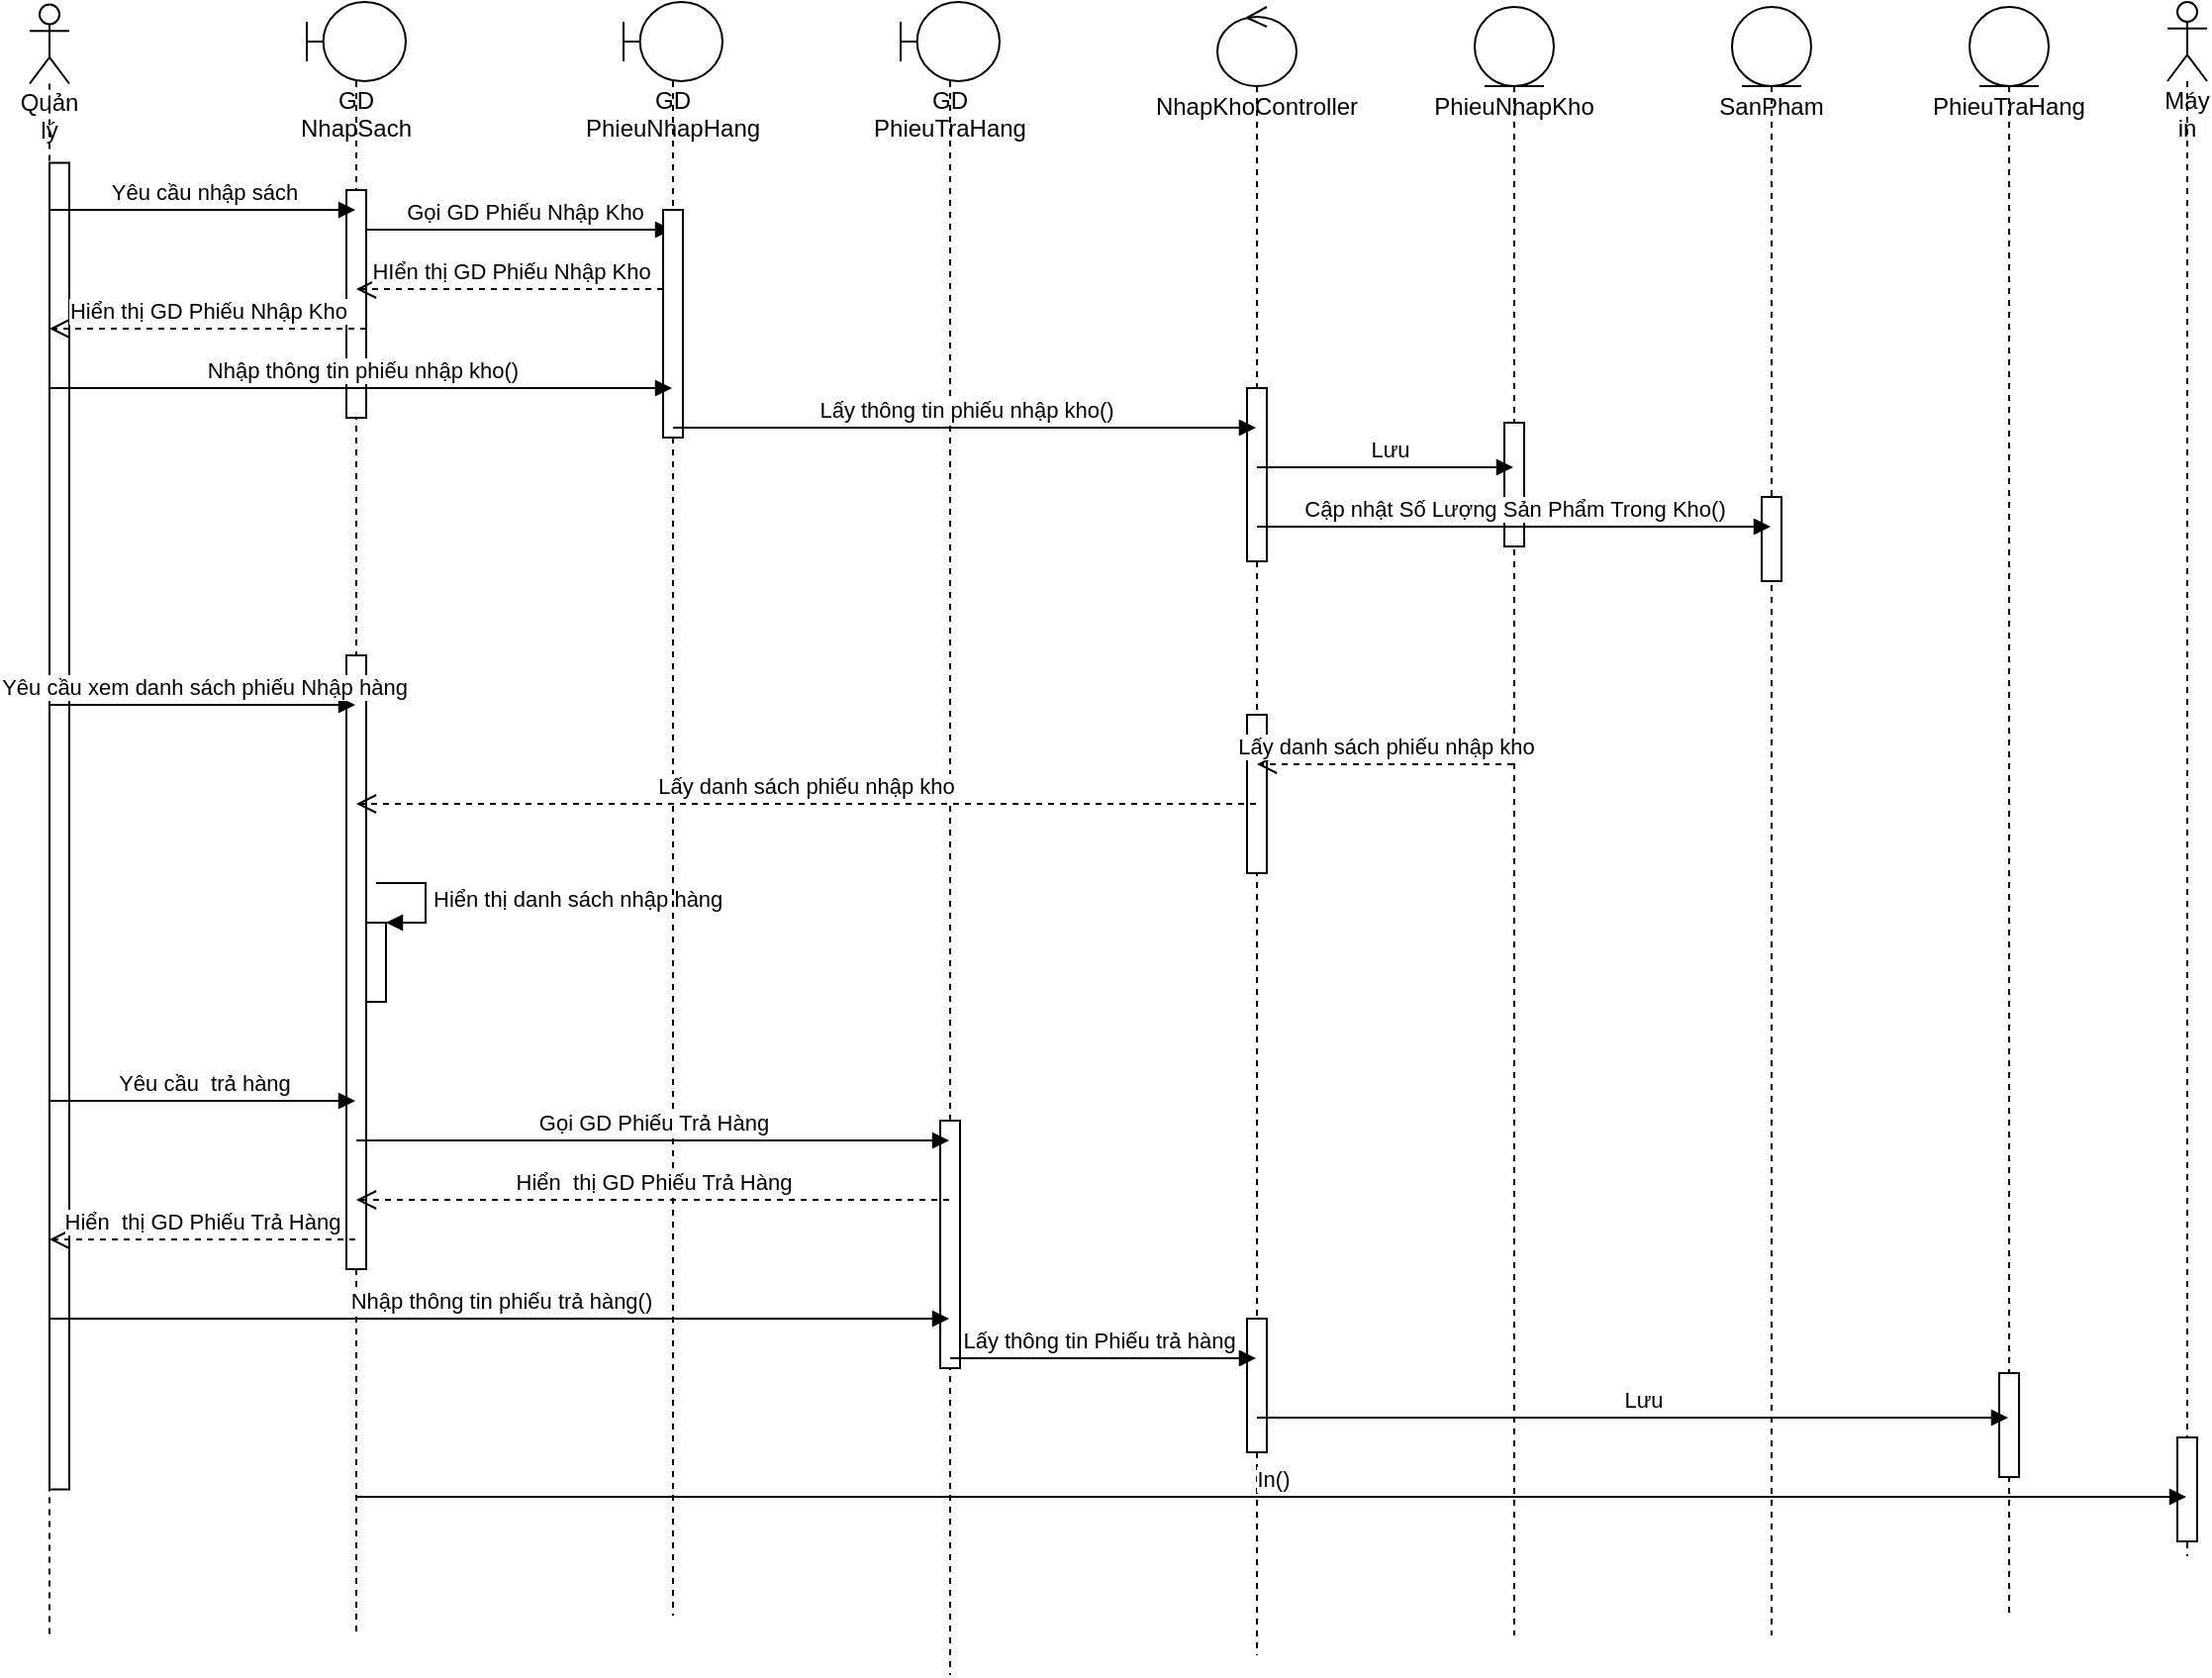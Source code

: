 <mxfile version="13.10.4" type="github">
  <diagram id="C5RBs43oDa-KdzZeNtuy" name="Page-1">
    <mxGraphModel dx="1635" dy="902" grid="1" gridSize="10" guides="1" tooltips="1" connect="1" arrows="1" fold="1" page="1" pageScale="1" pageWidth="827" pageHeight="1169" math="0" shadow="0">
      <root>
        <mxCell id="WIyWlLk6GJQsqaUBKTNV-0" />
        <mxCell id="WIyWlLk6GJQsqaUBKTNV-1" parent="WIyWlLk6GJQsqaUBKTNV-0" />
        <mxCell id="C7oUk9vykBXGrRUJCyyR-0" value="Quản lý" style="shape=umlLifeline;participant=umlActor;perimeter=lifelinePerimeter;whiteSpace=wrap;html=1;container=1;collapsible=0;recursiveResize=0;verticalAlign=top;spacingTop=36;outlineConnect=0;" vertex="1" parent="WIyWlLk6GJQsqaUBKTNV-1">
          <mxGeometry x="100" y="146.25" width="20" height="825" as="geometry" />
        </mxCell>
        <mxCell id="C7oUk9vykBXGrRUJCyyR-36" value="" style="html=1;points=[];perimeter=orthogonalPerimeter;" vertex="1" parent="C7oUk9vykBXGrRUJCyyR-0">
          <mxGeometry x="10" y="80" width="10" height="670" as="geometry" />
        </mxCell>
        <mxCell id="C7oUk9vykBXGrRUJCyyR-1" value="GD NhapSach" style="shape=umlLifeline;participant=umlBoundary;perimeter=lifelinePerimeter;whiteSpace=wrap;html=1;container=1;collapsible=0;recursiveResize=0;verticalAlign=top;spacingTop=36;outlineConnect=0;" vertex="1" parent="WIyWlLk6GJQsqaUBKTNV-1">
          <mxGeometry x="240" y="145" width="50" height="825" as="geometry" />
        </mxCell>
        <mxCell id="C7oUk9vykBXGrRUJCyyR-10" value="Gọi GD Phiếu Nhập Kho" style="html=1;verticalAlign=bottom;endArrow=block;" edge="1" parent="C7oUk9vykBXGrRUJCyyR-1" target="C7oUk9vykBXGrRUJCyyR-4">
          <mxGeometry x="0.036" width="80" relative="1" as="geometry">
            <mxPoint x="30" y="115" as="sourcePoint" />
            <mxPoint x="110" y="115" as="targetPoint" />
            <mxPoint as="offset" />
          </mxGeometry>
        </mxCell>
        <mxCell id="C7oUk9vykBXGrRUJCyyR-34" value="" style="html=1;points=[];perimeter=orthogonalPerimeter;" vertex="1" parent="C7oUk9vykBXGrRUJCyyR-1">
          <mxGeometry x="20" y="445" width="10" height="40" as="geometry" />
        </mxCell>
        <mxCell id="C7oUk9vykBXGrRUJCyyR-37" value="" style="html=1;points=[];perimeter=orthogonalPerimeter;" vertex="1" parent="C7oUk9vykBXGrRUJCyyR-1">
          <mxGeometry x="20" y="95" width="10" height="115" as="geometry" />
        </mxCell>
        <mxCell id="C7oUk9vykBXGrRUJCyyR-38" value="" style="html=1;points=[];perimeter=orthogonalPerimeter;" vertex="1" parent="C7oUk9vykBXGrRUJCyyR-1">
          <mxGeometry x="20" y="330" width="10" height="310" as="geometry" />
        </mxCell>
        <mxCell id="C7oUk9vykBXGrRUJCyyR-51" value="" style="html=1;points=[];perimeter=orthogonalPerimeter;" vertex="1" parent="C7oUk9vykBXGrRUJCyyR-1">
          <mxGeometry x="30" y="465" width="10" height="40" as="geometry" />
        </mxCell>
        <mxCell id="C7oUk9vykBXGrRUJCyyR-52" value="Hiển thị danh sách nhập hàng" style="edgeStyle=orthogonalEdgeStyle;html=1;align=left;spacingLeft=2;endArrow=block;rounded=0;entryX=1;entryY=0;" edge="1" target="C7oUk9vykBXGrRUJCyyR-51" parent="C7oUk9vykBXGrRUJCyyR-1">
          <mxGeometry relative="1" as="geometry">
            <mxPoint x="35" y="445" as="sourcePoint" />
            <Array as="points">
              <mxPoint x="60" y="445" />
            </Array>
          </mxGeometry>
        </mxCell>
        <mxCell id="C7oUk9vykBXGrRUJCyyR-2" value="PhieuNhapKho" style="shape=umlLifeline;participant=umlEntity;perimeter=lifelinePerimeter;whiteSpace=wrap;html=1;container=1;collapsible=0;recursiveResize=0;verticalAlign=top;spacingTop=36;outlineConnect=0;" vertex="1" parent="WIyWlLk6GJQsqaUBKTNV-1">
          <mxGeometry x="830" y="147.5" width="40" height="822.5" as="geometry" />
        </mxCell>
        <mxCell id="C7oUk9vykBXGrRUJCyyR-43" value="" style="html=1;points=[];perimeter=orthogonalPerimeter;" vertex="1" parent="C7oUk9vykBXGrRUJCyyR-2">
          <mxGeometry x="15" y="210" width="10" height="62.5" as="geometry" />
        </mxCell>
        <mxCell id="C7oUk9vykBXGrRUJCyyR-3" value="NhapKhoController" style="shape=umlLifeline;participant=umlControl;perimeter=lifelinePerimeter;whiteSpace=wrap;html=1;container=1;collapsible=0;recursiveResize=0;verticalAlign=top;spacingTop=36;outlineConnect=0;" vertex="1" parent="WIyWlLk6GJQsqaUBKTNV-1">
          <mxGeometry x="700" y="147.5" width="40" height="832.5" as="geometry" />
        </mxCell>
        <mxCell id="C7oUk9vykBXGrRUJCyyR-42" value="" style="html=1;points=[];perimeter=orthogonalPerimeter;" vertex="1" parent="C7oUk9vykBXGrRUJCyyR-3">
          <mxGeometry x="15" y="192.5" width="10" height="87.5" as="geometry" />
        </mxCell>
        <mxCell id="C7oUk9vykBXGrRUJCyyR-45" value="" style="html=1;points=[];perimeter=orthogonalPerimeter;" vertex="1" parent="C7oUk9vykBXGrRUJCyyR-3">
          <mxGeometry x="15" y="357.5" width="10" height="80" as="geometry" />
        </mxCell>
        <mxCell id="C7oUk9vykBXGrRUJCyyR-48" value="" style="html=1;points=[];perimeter=orthogonalPerimeter;" vertex="1" parent="C7oUk9vykBXGrRUJCyyR-3">
          <mxGeometry x="15" y="662.5" width="10" height="67.5" as="geometry" />
        </mxCell>
        <mxCell id="C7oUk9vykBXGrRUJCyyR-4" value="GD PhieuNhapHang" style="shape=umlLifeline;participant=umlBoundary;perimeter=lifelinePerimeter;whiteSpace=wrap;html=1;container=1;collapsible=0;recursiveResize=0;verticalAlign=top;spacingTop=36;outlineConnect=0;" vertex="1" parent="WIyWlLk6GJQsqaUBKTNV-1">
          <mxGeometry x="400" y="145" width="50" height="815" as="geometry" />
        </mxCell>
        <mxCell id="C7oUk9vykBXGrRUJCyyR-41" value="" style="html=1;points=[];perimeter=orthogonalPerimeter;" vertex="1" parent="C7oUk9vykBXGrRUJCyyR-4">
          <mxGeometry x="20" y="105" width="10" height="115" as="geometry" />
        </mxCell>
        <mxCell id="C7oUk9vykBXGrRUJCyyR-5" value="GD PhieuTraHang" style="shape=umlLifeline;participant=umlBoundary;perimeter=lifelinePerimeter;whiteSpace=wrap;html=1;container=1;collapsible=0;recursiveResize=0;verticalAlign=top;spacingTop=36;outlineConnect=0;" vertex="1" parent="WIyWlLk6GJQsqaUBKTNV-1">
          <mxGeometry x="540" y="145" width="50" height="845" as="geometry" />
        </mxCell>
        <mxCell id="C7oUk9vykBXGrRUJCyyR-47" value="" style="html=1;points=[];perimeter=orthogonalPerimeter;" vertex="1" parent="C7oUk9vykBXGrRUJCyyR-5">
          <mxGeometry x="20" y="565" width="10" height="125" as="geometry" />
        </mxCell>
        <mxCell id="C7oUk9vykBXGrRUJCyyR-6" value="Yêu cầu nhập sách" style="html=1;verticalAlign=bottom;endArrow=block;" edge="1" parent="WIyWlLk6GJQsqaUBKTNV-1" source="C7oUk9vykBXGrRUJCyyR-0" target="C7oUk9vykBXGrRUJCyyR-1">
          <mxGeometry width="80" relative="1" as="geometry">
            <mxPoint x="110" y="270" as="sourcePoint" />
            <mxPoint x="190" y="270" as="targetPoint" />
            <Array as="points">
              <mxPoint x="250" y="250" />
            </Array>
          </mxGeometry>
        </mxCell>
        <mxCell id="C7oUk9vykBXGrRUJCyyR-9" value="PhieuTraHang" style="shape=umlLifeline;participant=umlEntity;perimeter=lifelinePerimeter;whiteSpace=wrap;html=1;container=1;collapsible=0;recursiveResize=0;verticalAlign=top;spacingTop=36;outlineConnect=0;" vertex="1" parent="WIyWlLk6GJQsqaUBKTNV-1">
          <mxGeometry x="1080" y="147.5" width="40" height="812.5" as="geometry" />
        </mxCell>
        <mxCell id="C7oUk9vykBXGrRUJCyyR-49" value="" style="html=1;points=[];perimeter=orthogonalPerimeter;" vertex="1" parent="C7oUk9vykBXGrRUJCyyR-9">
          <mxGeometry x="15" y="690" width="10" height="52.5" as="geometry" />
        </mxCell>
        <mxCell id="C7oUk9vykBXGrRUJCyyR-11" value="HIển thị GD Phiếu Nhập Kho" style="html=1;verticalAlign=bottom;endArrow=open;dashed=1;endSize=8;" edge="1" parent="WIyWlLk6GJQsqaUBKTNV-1" target="C7oUk9vykBXGrRUJCyyR-1">
          <mxGeometry relative="1" as="geometry">
            <mxPoint x="420" y="290" as="sourcePoint" />
            <mxPoint x="340" y="290" as="targetPoint" />
          </mxGeometry>
        </mxCell>
        <mxCell id="C7oUk9vykBXGrRUJCyyR-12" value="Hiển thị GD Phiếu Nhập Kho" style="html=1;verticalAlign=bottom;endArrow=open;dashed=1;endSize=8;" edge="1" parent="WIyWlLk6GJQsqaUBKTNV-1" target="C7oUk9vykBXGrRUJCyyR-0">
          <mxGeometry relative="1" as="geometry">
            <mxPoint x="270" y="310" as="sourcePoint" />
            <mxPoint x="190" y="310" as="targetPoint" />
          </mxGeometry>
        </mxCell>
        <mxCell id="C7oUk9vykBXGrRUJCyyR-16" value="SanPham" style="shape=umlLifeline;participant=umlEntity;perimeter=lifelinePerimeter;whiteSpace=wrap;html=1;container=1;collapsible=0;recursiveResize=0;verticalAlign=top;spacingTop=36;outlineConnect=0;" vertex="1" parent="WIyWlLk6GJQsqaUBKTNV-1">
          <mxGeometry x="960" y="147.5" width="40" height="822.5" as="geometry" />
        </mxCell>
        <mxCell id="C7oUk9vykBXGrRUJCyyR-44" value="" style="html=1;points=[];perimeter=orthogonalPerimeter;" vertex="1" parent="C7oUk9vykBXGrRUJCyyR-16">
          <mxGeometry x="15" y="247.5" width="10" height="42.5" as="geometry" />
        </mxCell>
        <mxCell id="C7oUk9vykBXGrRUJCyyR-15" value="Lưu" style="html=1;verticalAlign=bottom;endArrow=block;" edge="1" parent="WIyWlLk6GJQsqaUBKTNV-1" source="C7oUk9vykBXGrRUJCyyR-3" target="C7oUk9vykBXGrRUJCyyR-2">
          <mxGeometry x="0.028" width="80" relative="1" as="geometry">
            <mxPoint x="700" y="475" as="sourcePoint" />
            <mxPoint x="510" y="420" as="targetPoint" />
            <Array as="points">
              <mxPoint x="770" y="380" />
              <mxPoint x="800" y="380" />
            </Array>
            <mxPoint as="offset" />
          </mxGeometry>
        </mxCell>
        <mxCell id="C7oUk9vykBXGrRUJCyyR-14" value="Lấy thông tin phiếu nhập kho()" style="html=1;verticalAlign=bottom;endArrow=block;" edge="1" parent="WIyWlLk6GJQsqaUBKTNV-1" source="C7oUk9vykBXGrRUJCyyR-4" target="C7oUk9vykBXGrRUJCyyR-3">
          <mxGeometry width="80" relative="1" as="geometry">
            <mxPoint x="110" y="380" as="sourcePoint" />
            <mxPoint x="190" y="380" as="targetPoint" />
            <Array as="points">
              <mxPoint x="590" y="360" />
            </Array>
          </mxGeometry>
        </mxCell>
        <mxCell id="C7oUk9vykBXGrRUJCyyR-20" value="Nhập thông tin phiếu nhập kho()" style="html=1;verticalAlign=bottom;endArrow=block;" edge="1" parent="WIyWlLk6GJQsqaUBKTNV-1" source="C7oUk9vykBXGrRUJCyyR-0" target="C7oUk9vykBXGrRUJCyyR-4">
          <mxGeometry width="80" relative="1" as="geometry">
            <mxPoint x="150.0" y="360.0" as="sourcePoint" />
            <mxPoint x="424.69" y="360.0" as="targetPoint" />
            <Array as="points">
              <mxPoint x="315" y="340" />
              <mxPoint x="370" y="340" />
            </Array>
          </mxGeometry>
        </mxCell>
        <mxCell id="C7oUk9vykBXGrRUJCyyR-21" value="Hiển&amp;nbsp; thị GD Phiếu Trả Hàng" style="html=1;verticalAlign=bottom;endArrow=open;dashed=1;endSize=8;" edge="1" parent="WIyWlLk6GJQsqaUBKTNV-1" source="C7oUk9vykBXGrRUJCyyR-5" target="C7oUk9vykBXGrRUJCyyR-1">
          <mxGeometry relative="1" as="geometry">
            <mxPoint x="560" y="620" as="sourcePoint" />
            <mxPoint x="480" y="620" as="targetPoint" />
            <Array as="points">
              <mxPoint x="510" y="750" />
              <mxPoint x="320" y="750" />
            </Array>
          </mxGeometry>
        </mxCell>
        <mxCell id="C7oUk9vykBXGrRUJCyyR-22" value="Hiển&amp;nbsp; thị GD Phiếu Trả Hàng" style="html=1;verticalAlign=bottom;endArrow=open;dashed=1;endSize=8;" edge="1" parent="WIyWlLk6GJQsqaUBKTNV-1" source="C7oUk9vykBXGrRUJCyyR-1" target="C7oUk9vykBXGrRUJCyyR-0">
          <mxGeometry relative="1" as="geometry">
            <mxPoint x="400" y="640" as="sourcePoint" />
            <mxPoint x="104.81" y="640" as="targetPoint" />
            <Array as="points">
              <mxPoint x="210" y="770" />
              <mxPoint x="180" y="770" />
              <mxPoint x="110" y="770" />
            </Array>
          </mxGeometry>
        </mxCell>
        <mxCell id="C7oUk9vykBXGrRUJCyyR-23" value="Nhập thông tin phiếu trả hàng()" style="html=1;verticalAlign=bottom;endArrow=block;" edge="1" parent="WIyWlLk6GJQsqaUBKTNV-1" source="C7oUk9vykBXGrRUJCyyR-0" target="C7oUk9vykBXGrRUJCyyR-5">
          <mxGeometry width="80" relative="1" as="geometry">
            <mxPoint x="107.56" y="680.0" as="sourcePoint" />
            <mxPoint x="560" y="730" as="targetPoint" />
            <Array as="points">
              <mxPoint x="240" y="810" />
              <mxPoint x="490" y="810" />
            </Array>
          </mxGeometry>
        </mxCell>
        <mxCell id="C7oUk9vykBXGrRUJCyyR-26" value="Lưu" style="html=1;verticalAlign=bottom;endArrow=block;" edge="1" parent="WIyWlLk6GJQsqaUBKTNV-1" source="C7oUk9vykBXGrRUJCyyR-3" target="C7oUk9vykBXGrRUJCyyR-9">
          <mxGeometry x="0.028" width="80" relative="1" as="geometry">
            <mxPoint x="720.0" y="730" as="sourcePoint" />
            <mxPoint x="849.69" y="730" as="targetPoint" />
            <Array as="points">
              <mxPoint x="740" y="860" />
              <mxPoint x="820" y="860" />
              <mxPoint x="970" y="860" />
            </Array>
            <mxPoint as="offset" />
          </mxGeometry>
        </mxCell>
        <mxCell id="C7oUk9vykBXGrRUJCyyR-27" value="Máy in" style="shape=umlLifeline;participant=umlActor;perimeter=lifelinePerimeter;whiteSpace=wrap;html=1;container=1;collapsible=0;recursiveResize=0;verticalAlign=top;spacingTop=36;outlineConnect=0;" vertex="1" parent="WIyWlLk6GJQsqaUBKTNV-1">
          <mxGeometry x="1180" y="145" width="20" height="785" as="geometry" />
        </mxCell>
        <mxCell id="C7oUk9vykBXGrRUJCyyR-50" value="" style="html=1;points=[];perimeter=orthogonalPerimeter;" vertex="1" parent="C7oUk9vykBXGrRUJCyyR-27">
          <mxGeometry x="5" y="725" width="10" height="52.5" as="geometry" />
        </mxCell>
        <mxCell id="C7oUk9vykBXGrRUJCyyR-17" value="Cập nhật Số Lượng Sản Phẩm Trong Kho()" style="html=1;verticalAlign=bottom;endArrow=block;" edge="1" parent="WIyWlLk6GJQsqaUBKTNV-1" source="C7oUk9vykBXGrRUJCyyR-3" target="C7oUk9vykBXGrRUJCyyR-16">
          <mxGeometry width="80" relative="1" as="geometry">
            <mxPoint x="720" y="462.5" as="sourcePoint" />
            <mxPoint x="800" y="462.5" as="targetPoint" />
            <Array as="points">
              <mxPoint x="920" y="410" />
            </Array>
          </mxGeometry>
        </mxCell>
        <mxCell id="C7oUk9vykBXGrRUJCyyR-18" value="Yêu cầu&amp;nbsp; trả hàng" style="html=1;verticalAlign=bottom;endArrow=block;" edge="1" parent="WIyWlLk6GJQsqaUBKTNV-1" source="C7oUk9vykBXGrRUJCyyR-0" target="C7oUk9vykBXGrRUJCyyR-1">
          <mxGeometry width="80" relative="1" as="geometry">
            <mxPoint x="110" y="570" as="sourcePoint" />
            <mxPoint x="190" y="570" as="targetPoint" />
            <Array as="points">
              <mxPoint x="150" y="700" />
              <mxPoint x="220" y="700" />
              <mxPoint x="250" y="700" />
            </Array>
          </mxGeometry>
        </mxCell>
        <mxCell id="C7oUk9vykBXGrRUJCyyR-25" value="Lấy thông tin Phiếu trả hàng" style="html=1;verticalAlign=bottom;endArrow=block;" edge="1" parent="WIyWlLk6GJQsqaUBKTNV-1" source="C7oUk9vykBXGrRUJCyyR-5" target="C7oUk9vykBXGrRUJCyyR-3">
          <mxGeometry x="-0.027" width="80" relative="1" as="geometry">
            <mxPoint x="570" y="710" as="sourcePoint" />
            <mxPoint x="650" y="710" as="targetPoint" />
            <Array as="points">
              <mxPoint x="630" y="830" />
              <mxPoint x="670" y="830" />
              <mxPoint x="700" y="830" />
            </Array>
            <mxPoint as="offset" />
          </mxGeometry>
        </mxCell>
        <mxCell id="C7oUk9vykBXGrRUJCyyR-28" value="In()" style="html=1;verticalAlign=bottom;endArrow=block;" edge="1" parent="WIyWlLk6GJQsqaUBKTNV-1" source="C7oUk9vykBXGrRUJCyyR-1" target="C7oUk9vykBXGrRUJCyyR-27">
          <mxGeometry width="80" relative="1" as="geometry">
            <mxPoint x="270" y="770" as="sourcePoint" />
            <mxPoint x="1170" y="760" as="targetPoint" />
            <Array as="points">
              <mxPoint x="480" y="900" />
              <mxPoint x="810" y="900" />
            </Array>
          </mxGeometry>
        </mxCell>
        <mxCell id="C7oUk9vykBXGrRUJCyyR-19" value="Gọi GD Phiếu Trả Hàng" style="html=1;verticalAlign=bottom;endArrow=block;" edge="1" parent="WIyWlLk6GJQsqaUBKTNV-1" source="C7oUk9vykBXGrRUJCyyR-1" target="C7oUk9vykBXGrRUJCyyR-5">
          <mxGeometry width="80" relative="1" as="geometry">
            <mxPoint x="270" y="590" as="sourcePoint" />
            <mxPoint x="350" y="590" as="targetPoint" />
            <Array as="points">
              <mxPoint x="350" y="720" />
              <mxPoint x="430" y="720" />
              <mxPoint x="520" y="720" />
            </Array>
          </mxGeometry>
        </mxCell>
        <mxCell id="C7oUk9vykBXGrRUJCyyR-31" value="Lấy danh sách phiếu nhập kho" style="html=1;verticalAlign=bottom;endArrow=open;dashed=1;endSize=8;" edge="1" parent="WIyWlLk6GJQsqaUBKTNV-1" source="C7oUk9vykBXGrRUJCyyR-2" target="C7oUk9vykBXGrRUJCyyR-3">
          <mxGeometry relative="1" as="geometry">
            <mxPoint x="850" y="500" as="sourcePoint" />
            <mxPoint x="770" y="500" as="targetPoint" />
            <Array as="points">
              <mxPoint x="780" y="530" />
            </Array>
          </mxGeometry>
        </mxCell>
        <mxCell id="C7oUk9vykBXGrRUJCyyR-32" value="Lấy danh sách phiếu nhập kho" style="html=1;verticalAlign=bottom;endArrow=open;dashed=1;endSize=8;" edge="1" parent="WIyWlLk6GJQsqaUBKTNV-1" source="C7oUk9vykBXGrRUJCyyR-3" target="C7oUk9vykBXGrRUJCyyR-1">
          <mxGeometry relative="1" as="geometry">
            <mxPoint x="700" y="520" as="sourcePoint" />
            <mxPoint x="569.667" y="520" as="targetPoint" />
            <Array as="points">
              <mxPoint x="570" y="550" />
              <mxPoint x="540" y="550" />
              <mxPoint x="340" y="550" />
            </Array>
          </mxGeometry>
        </mxCell>
        <mxCell id="C7oUk9vykBXGrRUJCyyR-29" value="Yêu cầu xem danh sách phiếu Nhập hàng" style="html=1;verticalAlign=bottom;endArrow=block;" edge="1" parent="WIyWlLk6GJQsqaUBKTNV-1" source="C7oUk9vykBXGrRUJCyyR-0" target="C7oUk9vykBXGrRUJCyyR-1">
          <mxGeometry width="80" relative="1" as="geometry">
            <mxPoint x="110" y="491.25" as="sourcePoint" />
            <mxPoint x="190" y="491.25" as="targetPoint" />
            <Array as="points">
              <mxPoint x="190" y="500" />
              <mxPoint x="200" y="500" />
            </Array>
          </mxGeometry>
        </mxCell>
      </root>
    </mxGraphModel>
  </diagram>
</mxfile>
